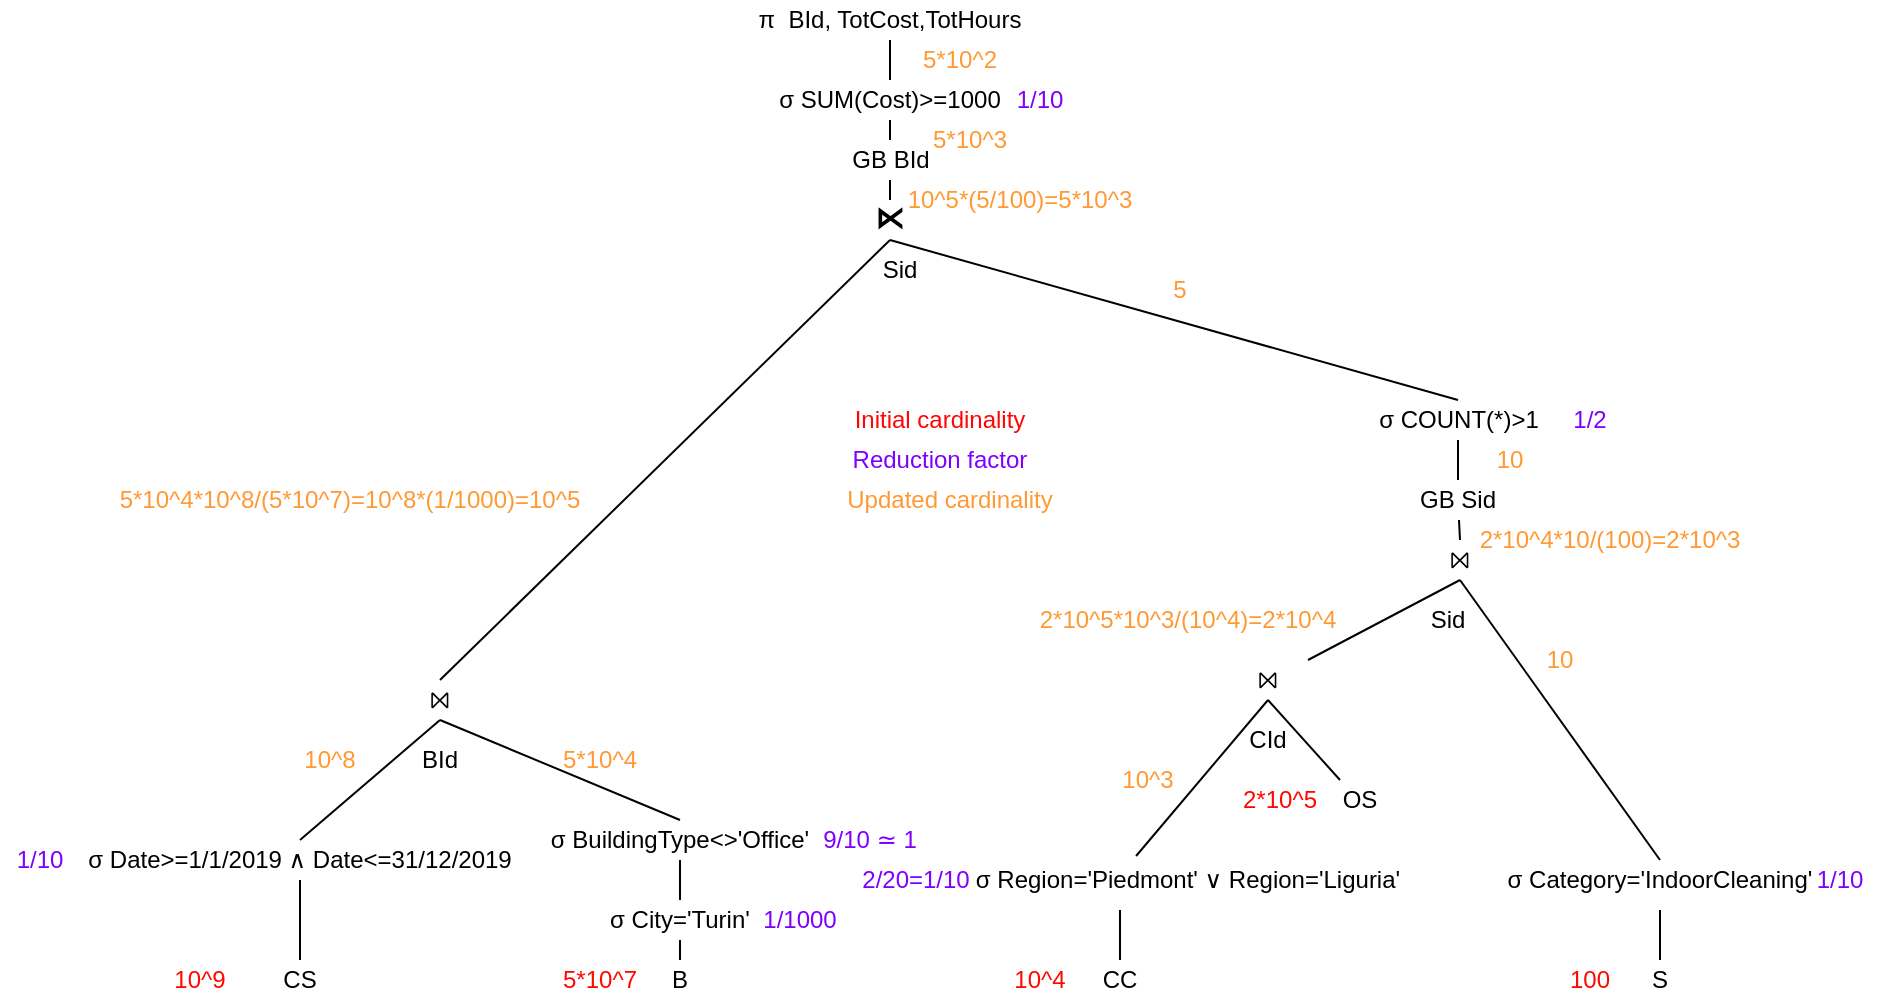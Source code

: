 <mxfile version="14.1.8" type="device"><diagram id="UB5Sgbe30Z9nvS_HUpR6" name="Page-1"><mxGraphModel dx="1613" dy="1160" grid="1" gridSize="10" guides="1" tooltips="1" connect="1" arrows="1" fold="1" page="1" pageScale="1" pageWidth="827" pageHeight="1169" math="0" shadow="0"><root><mxCell id="0"/><mxCell id="1" parent="0"/><mxCell id="6H4RglueRYUJ3ATwuqBM-1" value="CC" style="text;html=1;strokeColor=none;fillColor=none;align=center;verticalAlign=middle;whiteSpace=wrap;rounded=0;" vertex="1" parent="1"><mxGeometry x="320" y="920" width="40" height="20" as="geometry"/></mxCell><mxCell id="6H4RglueRYUJ3ATwuqBM-2" value="OS" style="text;html=1;strokeColor=none;fillColor=none;align=center;verticalAlign=middle;whiteSpace=wrap;rounded=0;" vertex="1" parent="1"><mxGeometry x="440" y="830" width="40" height="20" as="geometry"/></mxCell><mxCell id="6H4RglueRYUJ3ATwuqBM-3" value="⨝" style="text;html=1;strokeColor=none;fillColor=none;align=center;verticalAlign=middle;whiteSpace=wrap;rounded=0;" vertex="1" parent="1"><mxGeometry x="394" y="770" width="40" height="20" as="geometry"/></mxCell><mxCell id="6H4RglueRYUJ3ATwuqBM-7" value="" style="endArrow=none;html=1;exitX=0.382;exitY=-0.1;exitDx=0;exitDy=0;exitPerimeter=0;" edge="1" parent="1" source="6H4RglueRYUJ3ATwuqBM-10"><mxGeometry width="50" height="50" relative="1" as="geometry"><mxPoint x="360" y="830" as="sourcePoint"/><mxPoint x="414" y="790" as="targetPoint"/></mxGeometry></mxCell><mxCell id="6H4RglueRYUJ3ATwuqBM-8" value="" style="endArrow=none;html=1;exitX=0.25;exitY=0;exitDx=0;exitDy=0;entryX=0.5;entryY=1;entryDx=0;entryDy=0;" edge="1" parent="1" source="6H4RglueRYUJ3ATwuqBM-2" target="6H4RglueRYUJ3ATwuqBM-3"><mxGeometry width="50" height="50" relative="1" as="geometry"><mxPoint x="390" y="840" as="sourcePoint"/><mxPoint x="424" y="800" as="targetPoint"/></mxGeometry></mxCell><mxCell id="6H4RglueRYUJ3ATwuqBM-9" value="CId" style="text;html=1;strokeColor=none;fillColor=none;align=center;verticalAlign=middle;whiteSpace=wrap;rounded=0;" vertex="1" parent="1"><mxGeometry x="394" y="800" width="40" height="20" as="geometry"/></mxCell><mxCell id="6H4RglueRYUJ3ATwuqBM-10" value="σ Region='Piedmont' ∨ Region='Liguria'" style="text;html=1;strokeColor=none;fillColor=none;align=center;verticalAlign=middle;whiteSpace=wrap;rounded=0;" vertex="1" parent="1"><mxGeometry x="264" y="870" width="220" height="20" as="geometry"/></mxCell><mxCell id="6H4RglueRYUJ3ATwuqBM-12" value="" style="endArrow=none;html=1;entryX=0.5;entryY=0;entryDx=0;entryDy=0;" edge="1" parent="1" target="6H4RglueRYUJ3ATwuqBM-1"><mxGeometry width="50" height="50" relative="1" as="geometry"><mxPoint x="340" y="895" as="sourcePoint"/><mxPoint x="350" y="930" as="targetPoint"/></mxGeometry></mxCell><mxCell id="6H4RglueRYUJ3ATwuqBM-13" value="S" style="text;html=1;strokeColor=none;fillColor=none;align=center;verticalAlign=middle;whiteSpace=wrap;rounded=0;" vertex="1" parent="1"><mxGeometry x="590" y="920" width="40" height="20" as="geometry"/></mxCell><mxCell id="6H4RglueRYUJ3ATwuqBM-14" value="" style="endArrow=none;html=1;entryX=0.5;entryY=0;entryDx=0;entryDy=0;" edge="1" parent="1"><mxGeometry width="50" height="50" relative="1" as="geometry"><mxPoint x="610" y="895" as="sourcePoint"/><mxPoint x="610" y="920" as="targetPoint"/><Array as="points"/></mxGeometry></mxCell><mxCell id="6H4RglueRYUJ3ATwuqBM-15" value="σ Category='IndoorCleaning'" style="text;html=1;strokeColor=none;fillColor=none;align=center;verticalAlign=middle;whiteSpace=wrap;rounded=0;" vertex="1" parent="1"><mxGeometry x="500" y="870" width="220" height="20" as="geometry"/></mxCell><mxCell id="6H4RglueRYUJ3ATwuqBM-16" value="⨝" style="text;html=1;strokeColor=none;fillColor=none;align=center;verticalAlign=middle;whiteSpace=wrap;rounded=0;" vertex="1" parent="1"><mxGeometry x="490" y="710" width="40" height="20" as="geometry"/></mxCell><mxCell id="6H4RglueRYUJ3ATwuqBM-17" value="" style="endArrow=none;html=1;entryX=0.5;entryY=1;entryDx=0;entryDy=0;exitX=0.5;exitY=0;exitDx=0;exitDy=0;" edge="1" parent="1" source="6H4RglueRYUJ3ATwuqBM-15" target="6H4RglueRYUJ3ATwuqBM-16"><mxGeometry width="50" height="50" relative="1" as="geometry"><mxPoint x="620" y="905" as="sourcePoint"/><mxPoint x="620" y="930" as="targetPoint"/><Array as="points"/></mxGeometry></mxCell><mxCell id="6H4RglueRYUJ3ATwuqBM-18" value="" style="endArrow=none;html=1;entryX=0.5;entryY=1;entryDx=0;entryDy=0;exitX=1;exitY=0;exitDx=0;exitDy=0;" edge="1" parent="1" source="6H4RglueRYUJ3ATwuqBM-3" target="6H4RglueRYUJ3ATwuqBM-16"><mxGeometry width="50" height="50" relative="1" as="geometry"><mxPoint x="620" y="880" as="sourcePoint"/><mxPoint x="520" y="740" as="targetPoint"/><Array as="points"/></mxGeometry></mxCell><mxCell id="6H4RglueRYUJ3ATwuqBM-20" value="Sid" style="text;html=1;strokeColor=none;fillColor=none;align=center;verticalAlign=middle;whiteSpace=wrap;rounded=0;" vertex="1" parent="1"><mxGeometry x="484" y="740" width="40" height="20" as="geometry"/></mxCell><mxCell id="6H4RglueRYUJ3ATwuqBM-21" value="" style="endArrow=none;html=1;exitX=0.5;exitY=0;exitDx=0;exitDy=0;" edge="1" parent="1" source="6H4RglueRYUJ3ATwuqBM-16" target="6H4RglueRYUJ3ATwuqBM-22"><mxGeometry width="50" height="50" relative="1" as="geometry"><mxPoint x="520" y="670" as="sourcePoint"/><mxPoint x="520" y="700" as="targetPoint"/></mxGeometry></mxCell><mxCell id="6H4RglueRYUJ3ATwuqBM-22" value="GB Sid" style="text;html=1;strokeColor=none;fillColor=none;align=center;verticalAlign=middle;whiteSpace=wrap;rounded=0;" vertex="1" parent="1"><mxGeometry x="484" y="680" width="50" height="20" as="geometry"/></mxCell><mxCell id="6H4RglueRYUJ3ATwuqBM-23" value="σ COUNT(*)&amp;gt;1" style="text;html=1;strokeColor=none;fillColor=none;align=center;verticalAlign=middle;whiteSpace=wrap;rounded=0;" vertex="1" parent="1"><mxGeometry x="463.5" y="640" width="91" height="20" as="geometry"/></mxCell><mxCell id="6H4RglueRYUJ3ATwuqBM-25" value="" style="endArrow=none;html=1;entryX=0.5;entryY=1;entryDx=0;entryDy=0;exitX=0.5;exitY=0;exitDx=0;exitDy=0;" edge="1" parent="1" source="6H4RglueRYUJ3ATwuqBM-22" target="6H4RglueRYUJ3ATwuqBM-23"><mxGeometry width="50" height="50" relative="1" as="geometry"><mxPoint x="460" y="760" as="sourcePoint"/><mxPoint x="510" y="710" as="targetPoint"/></mxGeometry></mxCell><mxCell id="6H4RglueRYUJ3ATwuqBM-26" value="Sid" style="text;html=1;strokeColor=none;fillColor=none;align=center;verticalAlign=middle;whiteSpace=wrap;rounded=0;" vertex="1" parent="1"><mxGeometry x="210" y="565" width="40" height="20" as="geometry"/></mxCell><mxCell id="6H4RglueRYUJ3ATwuqBM-29" value="CS" style="text;html=1;strokeColor=none;fillColor=none;align=center;verticalAlign=middle;whiteSpace=wrap;rounded=0;" vertex="1" parent="1"><mxGeometry x="-90" y="920" width="40" height="20" as="geometry"/></mxCell><mxCell id="6H4RglueRYUJ3ATwuqBM-30" value="B" style="text;html=1;strokeColor=none;fillColor=none;align=center;verticalAlign=middle;whiteSpace=wrap;rounded=0;" vertex="1" parent="1"><mxGeometry x="100" y="920" width="40" height="20" as="geometry"/></mxCell><mxCell id="6H4RglueRYUJ3ATwuqBM-31" value="σ Date&amp;gt;=1/1/2019 ∧ Date&amp;lt;=31/12/2019" style="text;html=1;strokeColor=none;fillColor=none;align=center;verticalAlign=middle;whiteSpace=wrap;rounded=0;" vertex="1" parent="1"><mxGeometry x="-180" y="860" width="220" height="20" as="geometry"/></mxCell><mxCell id="6H4RglueRYUJ3ATwuqBM-32" value="σ BuildingType&amp;lt;&amp;gt;'Office'" style="text;html=1;strokeColor=none;fillColor=none;align=center;verticalAlign=middle;whiteSpace=wrap;rounded=0;" vertex="1" parent="1"><mxGeometry x="50" y="850" width="140" height="20" as="geometry"/></mxCell><mxCell id="6H4RglueRYUJ3ATwuqBM-33" value="σ City='Turin'" style="text;html=1;strokeColor=none;fillColor=none;align=center;verticalAlign=middle;whiteSpace=wrap;rounded=0;" vertex="1" parent="1"><mxGeometry x="50" y="890" width="140" height="20" as="geometry"/></mxCell><mxCell id="6H4RglueRYUJ3ATwuqBM-34" value="⨝" style="text;html=1;strokeColor=none;fillColor=none;align=center;verticalAlign=middle;whiteSpace=wrap;rounded=0;" vertex="1" parent="1"><mxGeometry x="-20" y="780" width="40" height="20" as="geometry"/></mxCell><mxCell id="6H4RglueRYUJ3ATwuqBM-35" value="" style="endArrow=none;html=1;exitX=0.5;exitY=0;exitDx=0;exitDy=0;entryX=0.5;entryY=1;entryDx=0;entryDy=0;" edge="1" parent="1" source="6H4RglueRYUJ3ATwuqBM-46" target="6H4RglueRYUJ3ATwuqBM-47"><mxGeometry width="50" height="50" relative="1" as="geometry"><mxPoint x="190" y="760" as="sourcePoint"/><mxPoint x="240" y="710" as="targetPoint"/></mxGeometry></mxCell><mxCell id="6H4RglueRYUJ3ATwuqBM-36" value="" style="endArrow=none;html=1;exitX=0.5;exitY=0;exitDx=0;exitDy=0;entryX=0.5;entryY=1;entryDx=0;entryDy=0;" edge="1" parent="1" source="6H4RglueRYUJ3ATwuqBM-29" target="6H4RglueRYUJ3ATwuqBM-31"><mxGeometry width="50" height="50" relative="1" as="geometry"><mxPoint x="-60" y="920" as="sourcePoint"/><mxPoint x="-10" y="870" as="targetPoint"/></mxGeometry></mxCell><mxCell id="6H4RglueRYUJ3ATwuqBM-37" value="" style="endArrow=none;html=1;exitX=0.5;exitY=0;exitDx=0;exitDy=0;entryX=0.5;entryY=1;entryDx=0;entryDy=0;" edge="1" parent="1" source="6H4RglueRYUJ3ATwuqBM-30" target="6H4RglueRYUJ3ATwuqBM-33"><mxGeometry width="50" height="50" relative="1" as="geometry"><mxPoint x="200" y="770" as="sourcePoint"/><mxPoint x="250" y="720" as="targetPoint"/></mxGeometry></mxCell><mxCell id="6H4RglueRYUJ3ATwuqBM-38" value="" style="endArrow=none;html=1;exitX=0.5;exitY=0;exitDx=0;exitDy=0;entryX=0.5;entryY=1;entryDx=0;entryDy=0;" edge="1" parent="1" source="6H4RglueRYUJ3ATwuqBM-33" target="6H4RglueRYUJ3ATwuqBM-32"><mxGeometry width="50" height="50" relative="1" as="geometry"><mxPoint x="200" y="770" as="sourcePoint"/><mxPoint x="250" y="720" as="targetPoint"/></mxGeometry></mxCell><mxCell id="6H4RglueRYUJ3ATwuqBM-39" value="" style="endArrow=none;html=1;exitX=0.5;exitY=0;exitDx=0;exitDy=0;entryX=0.5;entryY=1;entryDx=0;entryDy=0;" edge="1" parent="1" source="6H4RglueRYUJ3ATwuqBM-31" target="6H4RglueRYUJ3ATwuqBM-34"><mxGeometry width="50" height="50" relative="1" as="geometry"><mxPoint x="200" y="770" as="sourcePoint"/><mxPoint x="250" y="720" as="targetPoint"/></mxGeometry></mxCell><mxCell id="6H4RglueRYUJ3ATwuqBM-40" value="" style="endArrow=none;html=1;exitX=0.5;exitY=0;exitDx=0;exitDy=0;entryX=0.5;entryY=1;entryDx=0;entryDy=0;" edge="1" parent="1" source="6H4RglueRYUJ3ATwuqBM-32" target="6H4RglueRYUJ3ATwuqBM-34"><mxGeometry width="50" height="50" relative="1" as="geometry"><mxPoint x="200" y="770" as="sourcePoint"/><mxPoint x="250" y="720" as="targetPoint"/></mxGeometry></mxCell><mxCell id="6H4RglueRYUJ3ATwuqBM-41" value="BId" style="text;html=1;strokeColor=none;fillColor=none;align=center;verticalAlign=middle;whiteSpace=wrap;rounded=0;" vertex="1" parent="1"><mxGeometry x="-20" y="810" width="40" height="20" as="geometry"/></mxCell><mxCell id="6H4RglueRYUJ3ATwuqBM-42" value="&lt;h3 style=&quot;font-style: normal ; letter-spacing: normal ; text-indent: 0px ; text-transform: none ; word-spacing: 0px ; text-decoration: none ; margin: 0.3em 0px 0px ; padding-top: 0.5em ; padding-bottom: 0px ; overflow: hidden ; font-size: 1.2em ; line-height: 1.6 ; font-weight: bold ; font-family: sans-serif&quot;&gt;&lt;span class=&quot;mw-headline&quot; id=&quot;Semijoin_(⋉)(⋊)&quot;&gt;⋉&lt;/span&gt;&lt;/h3&gt;&lt;div&gt;&lt;span class=&quot;mw-headline&quot;&gt;&lt;br&gt;&lt;/span&gt;&lt;/div&gt;" style="text;html=1;strokeColor=none;fillColor=none;align=center;verticalAlign=middle;whiteSpace=wrap;rounded=0;" vertex="1" parent="1"><mxGeometry x="200" y="540" width="50" height="20" as="geometry"/></mxCell><mxCell id="6H4RglueRYUJ3ATwuqBM-43" value="" style="endArrow=none;html=1;exitX=0.5;exitY=0;exitDx=0;exitDy=0;entryX=0.5;entryY=1;entryDx=0;entryDy=0;" edge="1" parent="1" source="6H4RglueRYUJ3ATwuqBM-34" target="6H4RglueRYUJ3ATwuqBM-42"><mxGeometry width="50" height="50" relative="1" as="geometry"><mxPoint x="200" y="770" as="sourcePoint"/><mxPoint x="250" y="720" as="targetPoint"/></mxGeometry></mxCell><mxCell id="6H4RglueRYUJ3ATwuqBM-44" value="" style="endArrow=none;html=1;entryX=0.5;entryY=1;entryDx=0;entryDy=0;exitX=0.5;exitY=0;exitDx=0;exitDy=0;" edge="1" parent="1" source="6H4RglueRYUJ3ATwuqBM-23" target="6H4RglueRYUJ3ATwuqBM-42"><mxGeometry width="50" height="50" relative="1" as="geometry"><mxPoint x="200" y="770" as="sourcePoint"/><mxPoint x="250" y="720" as="targetPoint"/></mxGeometry></mxCell><mxCell id="6H4RglueRYUJ3ATwuqBM-45" value="GB BId" style="text;html=1;strokeColor=none;fillColor=none;align=center;verticalAlign=middle;whiteSpace=wrap;rounded=0;" vertex="1" parent="1"><mxGeometry x="192.5" y="510" width="65" height="20" as="geometry"/></mxCell><mxCell id="6H4RglueRYUJ3ATwuqBM-46" value="σ SUM(Cost)&amp;gt;=1000" style="text;html=1;strokeColor=none;fillColor=none;align=center;verticalAlign=middle;whiteSpace=wrap;rounded=0;" vertex="1" parent="1"><mxGeometry x="165" y="480" width="120" height="20" as="geometry"/></mxCell><mxCell id="6H4RglueRYUJ3ATwuqBM-47" value="π &amp;nbsp;BId, TotCost,TotHours" style="text;html=1;strokeColor=none;fillColor=none;align=center;verticalAlign=middle;whiteSpace=wrap;rounded=0;" vertex="1" parent="1"><mxGeometry x="155" y="440" width="140" height="20" as="geometry"/></mxCell><mxCell id="6H4RglueRYUJ3ATwuqBM-48" value="" style="endArrow=none;html=1;entryX=0.5;entryY=0;entryDx=0;entryDy=0;exitX=0.5;exitY=1;exitDx=0;exitDy=0;" edge="1" parent="1" source="6H4RglueRYUJ3ATwuqBM-45" target="6H4RglueRYUJ3ATwuqBM-42"><mxGeometry width="50" height="50" relative="1" as="geometry"><mxPoint x="200" y="770" as="sourcePoint"/><mxPoint x="250" y="720" as="targetPoint"/></mxGeometry></mxCell><mxCell id="6H4RglueRYUJ3ATwuqBM-50" value="" style="endArrow=none;html=1;exitX=0.5;exitY=0;exitDx=0;exitDy=0;entryX=0.5;entryY=1;entryDx=0;entryDy=0;" edge="1" parent="1" source="6H4RglueRYUJ3ATwuqBM-45" target="6H4RglueRYUJ3ATwuqBM-46"><mxGeometry width="50" height="50" relative="1" as="geometry"><mxPoint x="200" y="770" as="sourcePoint"/><mxPoint x="250" y="720" as="targetPoint"/></mxGeometry></mxCell><mxCell id="6H4RglueRYUJ3ATwuqBM-51" value="10^9" style="text;html=1;align=center;verticalAlign=middle;whiteSpace=wrap;rounded=0;fontColor=#FF0800;" vertex="1" parent="1"><mxGeometry x="-140" y="920" width="40" height="20" as="geometry"/></mxCell><mxCell id="6H4RglueRYUJ3ATwuqBM-52" value="5*10^7" style="text;html=1;align=center;verticalAlign=middle;whiteSpace=wrap;rounded=0;fontColor=#FF0800;" vertex="1" parent="1"><mxGeometry x="60" y="920" width="40" height="20" as="geometry"/></mxCell><mxCell id="6H4RglueRYUJ3ATwuqBM-53" value="10^4" style="text;html=1;align=center;verticalAlign=middle;whiteSpace=wrap;rounded=0;fontColor=#FF0800;" vertex="1" parent="1"><mxGeometry x="280" y="920" width="40" height="20" as="geometry"/></mxCell><mxCell id="6H4RglueRYUJ3ATwuqBM-54" value="2*10^5" style="text;html=1;align=center;verticalAlign=middle;whiteSpace=wrap;rounded=0;fontColor=#FF0800;" vertex="1" parent="1"><mxGeometry x="400" y="830" width="40" height="20" as="geometry"/></mxCell><mxCell id="6H4RglueRYUJ3ATwuqBM-55" value="100" style="text;html=1;align=center;verticalAlign=middle;whiteSpace=wrap;rounded=0;fontColor=#FF0800;" vertex="1" parent="1"><mxGeometry x="554.5" y="920" width="40" height="20" as="geometry"/></mxCell><mxCell id="6H4RglueRYUJ3ATwuqBM-56" value="1/10" style="text;html=1;align=center;verticalAlign=middle;whiteSpace=wrap;rounded=0;fontColor=#7F00FF;" vertex="1" parent="1"><mxGeometry x="-220" y="860" width="40" height="20" as="geometry"/></mxCell><mxCell id="6H4RglueRYUJ3ATwuqBM-57" value="1/1000" style="text;html=1;align=center;verticalAlign=middle;whiteSpace=wrap;rounded=0;fontColor=#7F00FF;" vertex="1" parent="1"><mxGeometry x="160" y="890" width="40" height="20" as="geometry"/></mxCell><mxCell id="6H4RglueRYUJ3ATwuqBM-58" value="9/10 ≃ 1" style="text;html=1;align=center;verticalAlign=middle;whiteSpace=wrap;rounded=0;fontColor=#7F00FF;" vertex="1" parent="1"><mxGeometry x="190" y="850" width="50" height="20" as="geometry"/></mxCell><mxCell id="6H4RglueRYUJ3ATwuqBM-59" value="2/20=1/10" style="text;html=1;align=center;verticalAlign=middle;whiteSpace=wrap;rounded=0;fontColor=#7F00FF;" vertex="1" parent="1"><mxGeometry x="217.5" y="870" width="40" height="20" as="geometry"/></mxCell><mxCell id="6H4RglueRYUJ3ATwuqBM-60" value="1/10" style="text;html=1;align=center;verticalAlign=middle;whiteSpace=wrap;rounded=0;fontColor=#7F00FF;" vertex="1" parent="1"><mxGeometry x="680" y="870" width="40" height="20" as="geometry"/></mxCell><mxCell id="6H4RglueRYUJ3ATwuqBM-61" value="1/2" style="text;html=1;align=center;verticalAlign=middle;whiteSpace=wrap;rounded=0;fontColor=#7F00FF;" vertex="1" parent="1"><mxGeometry x="549.5" y="640" width="50" height="20" as="geometry"/></mxCell><mxCell id="6H4RglueRYUJ3ATwuqBM-62" value="1/10" style="text;html=1;align=center;verticalAlign=middle;whiteSpace=wrap;rounded=0;fontColor=#7F00FF;" vertex="1" parent="1"><mxGeometry x="275" y="480" width="50" height="20" as="geometry"/></mxCell><mxCell id="6H4RglueRYUJ3ATwuqBM-63" value="Reduction factor" style="text;html=1;strokeColor=none;fillColor=none;align=center;verticalAlign=middle;whiteSpace=wrap;rounded=0;fontColor=#7F00FF;" vertex="1" parent="1"><mxGeometry x="205" y="660" width="90" height="20" as="geometry"/></mxCell><mxCell id="6H4RglueRYUJ3ATwuqBM-64" value="&lt;font color=&quot;#ff0505&quot;&gt;Initial cardinality&lt;/font&gt;" style="text;html=1;strokeColor=none;fillColor=none;align=center;verticalAlign=middle;whiteSpace=wrap;rounded=0;fontColor=#7F00FF;" vertex="1" parent="1"><mxGeometry x="205" y="640" width="90" height="20" as="geometry"/></mxCell><mxCell id="6H4RglueRYUJ3ATwuqBM-65" value="&lt;font color=&quot;#ff9933&quot;&gt;Updated cardinality&lt;/font&gt;" style="text;html=1;strokeColor=none;fillColor=none;align=center;verticalAlign=middle;whiteSpace=wrap;rounded=0;fontColor=#7F00FF;" vertex="1" parent="1"><mxGeometry x="200" y="680" width="110" height="20" as="geometry"/></mxCell><mxCell id="6H4RglueRYUJ3ATwuqBM-66" value="&lt;font color=&quot;#ff9933&quot;&gt;5*10^4&lt;/font&gt;" style="text;html=1;strokeColor=none;fillColor=none;align=center;verticalAlign=middle;whiteSpace=wrap;rounded=0;fontColor=#7F00FF;" vertex="1" parent="1"><mxGeometry x="25" y="810" width="110" height="20" as="geometry"/></mxCell><mxCell id="6H4RglueRYUJ3ATwuqBM-67" value="&lt;font color=&quot;#ff9933&quot;&gt;10^8&lt;/font&gt;" style="text;html=1;strokeColor=none;fillColor=none;align=center;verticalAlign=middle;whiteSpace=wrap;rounded=0;fontColor=#7F00FF;" vertex="1" parent="1"><mxGeometry x="-110" y="810" width="110" height="20" as="geometry"/></mxCell><mxCell id="6H4RglueRYUJ3ATwuqBM-68" value="&lt;font color=&quot;#ff9933&quot;&gt;5*10^4*10^8/(5*10^7)=10^8*(1/1000)=10^5&lt;br&gt;&lt;/font&gt;" style="text;html=1;strokeColor=none;fillColor=none;align=center;verticalAlign=middle;whiteSpace=wrap;rounded=0;fontColor=#7F00FF;" vertex="1" parent="1"><mxGeometry x="-170" y="680" width="250" height="20" as="geometry"/></mxCell><mxCell id="6H4RglueRYUJ3ATwuqBM-69" value="&lt;font color=&quot;#ff9933&quot;&gt;10^3&lt;br&gt;&lt;/font&gt;" style="text;html=1;strokeColor=none;fillColor=none;align=center;verticalAlign=middle;whiteSpace=wrap;rounded=0;fontColor=#7F00FF;" vertex="1" parent="1"><mxGeometry x="294" y="820" width="120" height="20" as="geometry"/></mxCell><mxCell id="6H4RglueRYUJ3ATwuqBM-70" value="&lt;font color=&quot;#ff9933&quot;&gt;2*10^5*10^3/(10^4)=2*10^4&lt;br&gt;&lt;/font&gt;" style="text;html=1;strokeColor=none;fillColor=none;align=center;verticalAlign=middle;whiteSpace=wrap;rounded=0;fontColor=#7F00FF;" vertex="1" parent="1"><mxGeometry x="289" y="740" width="170" height="20" as="geometry"/></mxCell><mxCell id="6H4RglueRYUJ3ATwuqBM-71" value="&lt;font color=&quot;#ff9933&quot;&gt;10&lt;br&gt;&lt;/font&gt;" style="text;html=1;strokeColor=none;fillColor=none;align=center;verticalAlign=middle;whiteSpace=wrap;rounded=0;fontColor=#7F00FF;" vertex="1" parent="1"><mxGeometry x="500" y="760" width="120" height="20" as="geometry"/></mxCell><mxCell id="6H4RglueRYUJ3ATwuqBM-72" value="&lt;font color=&quot;#ff9933&quot;&gt;2*10^4*10/(100)=2*10^3&lt;br&gt;&lt;/font&gt;" style="text;html=1;strokeColor=none;fillColor=none;align=center;verticalAlign=middle;whiteSpace=wrap;rounded=0;fontColor=#7F00FF;" vertex="1" parent="1"><mxGeometry x="510" y="700" width="150" height="20" as="geometry"/></mxCell><mxCell id="6H4RglueRYUJ3ATwuqBM-73" value="&lt;font color=&quot;#ff9933&quot;&gt;10&lt;br&gt;&lt;/font&gt;" style="text;html=1;strokeColor=none;fillColor=none;align=center;verticalAlign=middle;whiteSpace=wrap;rounded=0;fontColor=#7F00FF;" vertex="1" parent="1"><mxGeometry x="474.5" y="660" width="120" height="20" as="geometry"/></mxCell><mxCell id="6H4RglueRYUJ3ATwuqBM-74" value="&lt;font color=&quot;#ff9933&quot;&gt;5&lt;br&gt;&lt;/font&gt;" style="text;html=1;strokeColor=none;fillColor=none;align=center;verticalAlign=middle;whiteSpace=wrap;rounded=0;fontColor=#7F00FF;" vertex="1" parent="1"><mxGeometry x="310" y="575" width="120" height="20" as="geometry"/></mxCell><mxCell id="6H4RglueRYUJ3ATwuqBM-75" value="&lt;font color=&quot;#ff9933&quot;&gt;10^5*(5/100)=5*10^3&lt;br&gt;&lt;/font&gt;" style="text;html=1;strokeColor=none;fillColor=none;align=center;verticalAlign=middle;whiteSpace=wrap;rounded=0;fontColor=#7F00FF;" vertex="1" parent="1"><mxGeometry x="230" y="530" width="120" height="20" as="geometry"/></mxCell><mxCell id="6H4RglueRYUJ3ATwuqBM-76" value="&lt;font color=&quot;#ff9933&quot;&gt;5*10^3&lt;br&gt;&lt;/font&gt;" style="text;html=1;strokeColor=none;fillColor=none;align=center;verticalAlign=middle;whiteSpace=wrap;rounded=0;fontColor=#7F00FF;" vertex="1" parent="1"><mxGeometry x="205" y="500" width="120" height="20" as="geometry"/></mxCell><mxCell id="6H4RglueRYUJ3ATwuqBM-77" value="&lt;font color=&quot;#ff9933&quot;&gt;5*10^2&lt;br&gt;&lt;/font&gt;" style="text;html=1;strokeColor=none;fillColor=none;align=center;verticalAlign=middle;whiteSpace=wrap;rounded=0;fontColor=#7F00FF;" vertex="1" parent="1"><mxGeometry x="200" y="460" width="120" height="20" as="geometry"/></mxCell></root></mxGraphModel></diagram></mxfile>